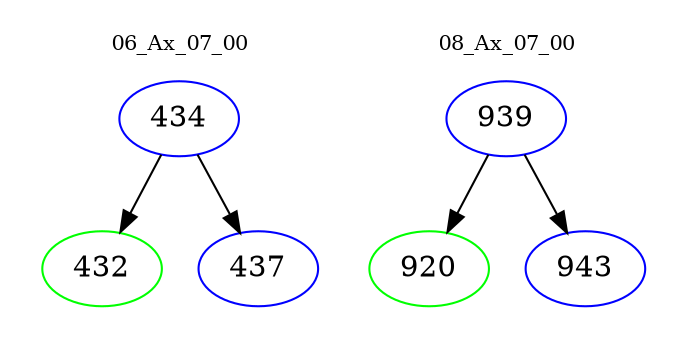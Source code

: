 digraph{
subgraph cluster_0 {
color = white
label = "06_Ax_07_00";
fontsize=10;
T0_434 [label="434", color="blue"]
T0_434 -> T0_432 [color="black"]
T0_432 [label="432", color="green"]
T0_434 -> T0_437 [color="black"]
T0_437 [label="437", color="blue"]
}
subgraph cluster_1 {
color = white
label = "08_Ax_07_00";
fontsize=10;
T1_939 [label="939", color="blue"]
T1_939 -> T1_920 [color="black"]
T1_920 [label="920", color="green"]
T1_939 -> T1_943 [color="black"]
T1_943 [label="943", color="blue"]
}
}
